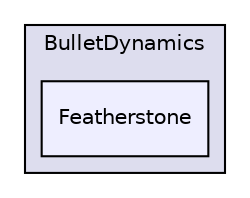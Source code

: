 digraph "bullet/bullet-2.82-r2704/src/BulletDynamics/Featherstone" {
  compound=true
  node [ fontsize="10", fontname="Helvetica"];
  edge [ labelfontsize="10", labelfontname="Helvetica"];
  subgraph clusterdir_af43208036bf704b5e7ab06051c07d0a {
    graph [ bgcolor="#ddddee", pencolor="black", label="BulletDynamics" fontname="Helvetica", fontsize="10", URL="dir_af43208036bf704b5e7ab06051c07d0a.html"]
  dir_e705133b3656b6cebe7281d2e104c7d6 [shape=box, label="Featherstone", style="filled", fillcolor="#eeeeff", pencolor="black", URL="dir_e705133b3656b6cebe7281d2e104c7d6.html"];
  }
}

